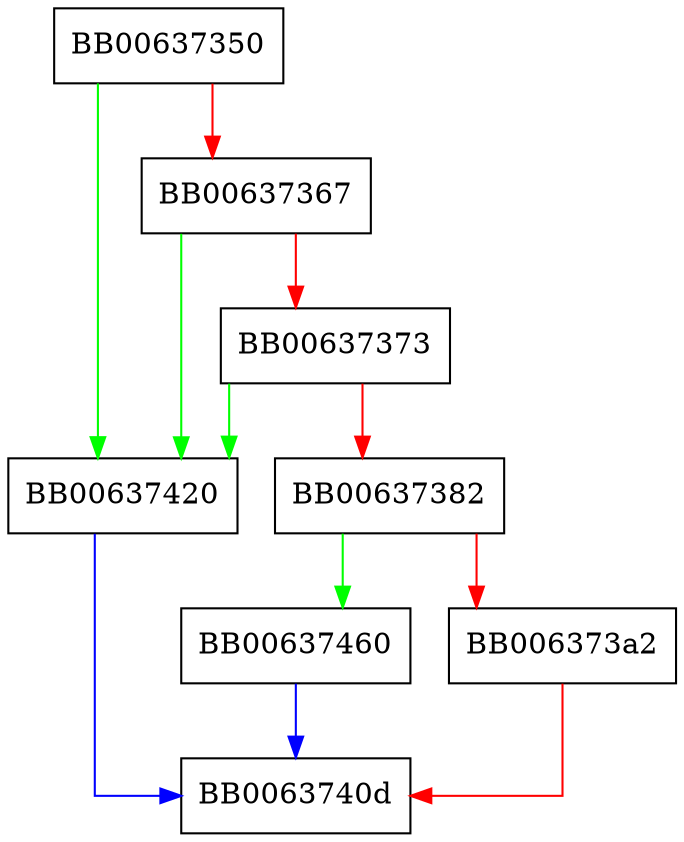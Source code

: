 digraph EVP_PKEY_CTX_get_rsa_oaep_md_name {
  node [shape="box"];
  graph [splines=ortho];
  BB00637350 -> BB00637420 [color="green"];
  BB00637350 -> BB00637367 [color="red"];
  BB00637367 -> BB00637420 [color="green"];
  BB00637367 -> BB00637373 [color="red"];
  BB00637373 -> BB00637420 [color="green"];
  BB00637373 -> BB00637382 [color="red"];
  BB00637382 -> BB00637460 [color="green"];
  BB00637382 -> BB006373a2 [color="red"];
  BB006373a2 -> BB0063740d [color="red"];
  BB00637420 -> BB0063740d [color="blue"];
  BB00637460 -> BB0063740d [color="blue"];
}